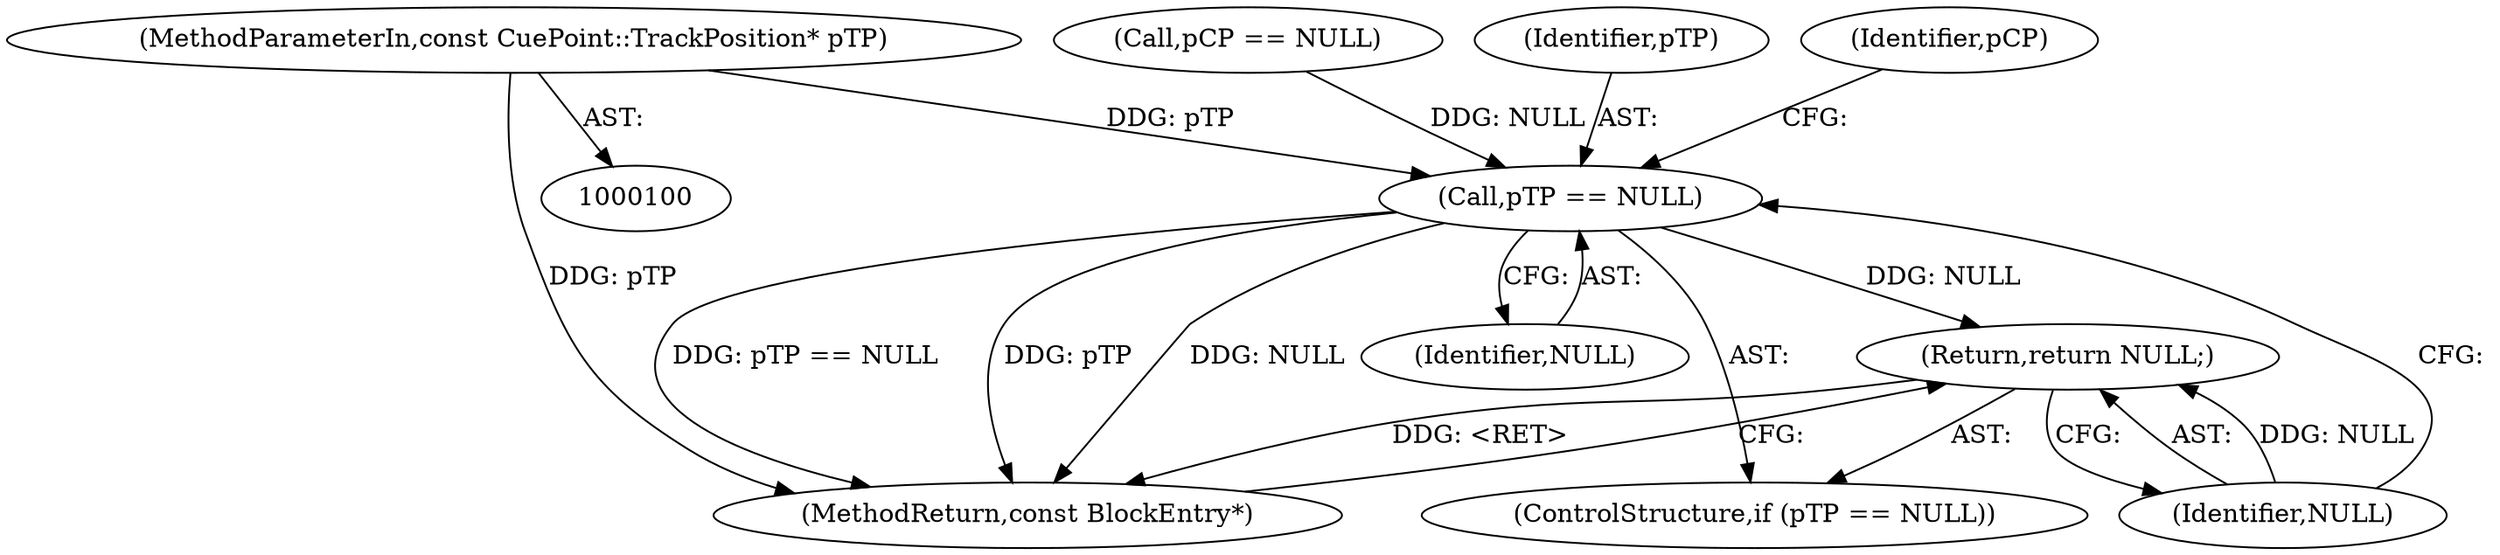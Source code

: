 digraph "0_Android_cc274e2abe8b2a6698a5c47d8aa4bb45f1f9538d_11@pointer" {
"1000102" [label="(MethodParameterIn,const CuePoint::TrackPosition* pTP)"];
"1000111" [label="(Call,pTP == NULL)"];
"1000114" [label="(Return,return NULL;)"];
"1000122" [label="(MethodReturn,const BlockEntry*)"];
"1000114" [label="(Return,return NULL;)"];
"1000105" [label="(Call,pCP == NULL)"];
"1000113" [label="(Identifier,NULL)"];
"1000110" [label="(ControlStructure,if (pTP == NULL))"];
"1000102" [label="(MethodParameterIn,const CuePoint::TrackPosition* pTP)"];
"1000112" [label="(Identifier,pTP)"];
"1000119" [label="(Identifier,pCP)"];
"1000111" [label="(Call,pTP == NULL)"];
"1000115" [label="(Identifier,NULL)"];
"1000102" -> "1000100"  [label="AST: "];
"1000102" -> "1000122"  [label="DDG: pTP"];
"1000102" -> "1000111"  [label="DDG: pTP"];
"1000111" -> "1000110"  [label="AST: "];
"1000111" -> "1000113"  [label="CFG: "];
"1000112" -> "1000111"  [label="AST: "];
"1000113" -> "1000111"  [label="AST: "];
"1000115" -> "1000111"  [label="CFG: "];
"1000119" -> "1000111"  [label="CFG: "];
"1000111" -> "1000122"  [label="DDG: pTP == NULL"];
"1000111" -> "1000122"  [label="DDG: pTP"];
"1000111" -> "1000122"  [label="DDG: NULL"];
"1000105" -> "1000111"  [label="DDG: NULL"];
"1000111" -> "1000114"  [label="DDG: NULL"];
"1000114" -> "1000110"  [label="AST: "];
"1000114" -> "1000115"  [label="CFG: "];
"1000115" -> "1000114"  [label="AST: "];
"1000122" -> "1000114"  [label="CFG: "];
"1000114" -> "1000122"  [label="DDG: <RET>"];
"1000115" -> "1000114"  [label="DDG: NULL"];
}
